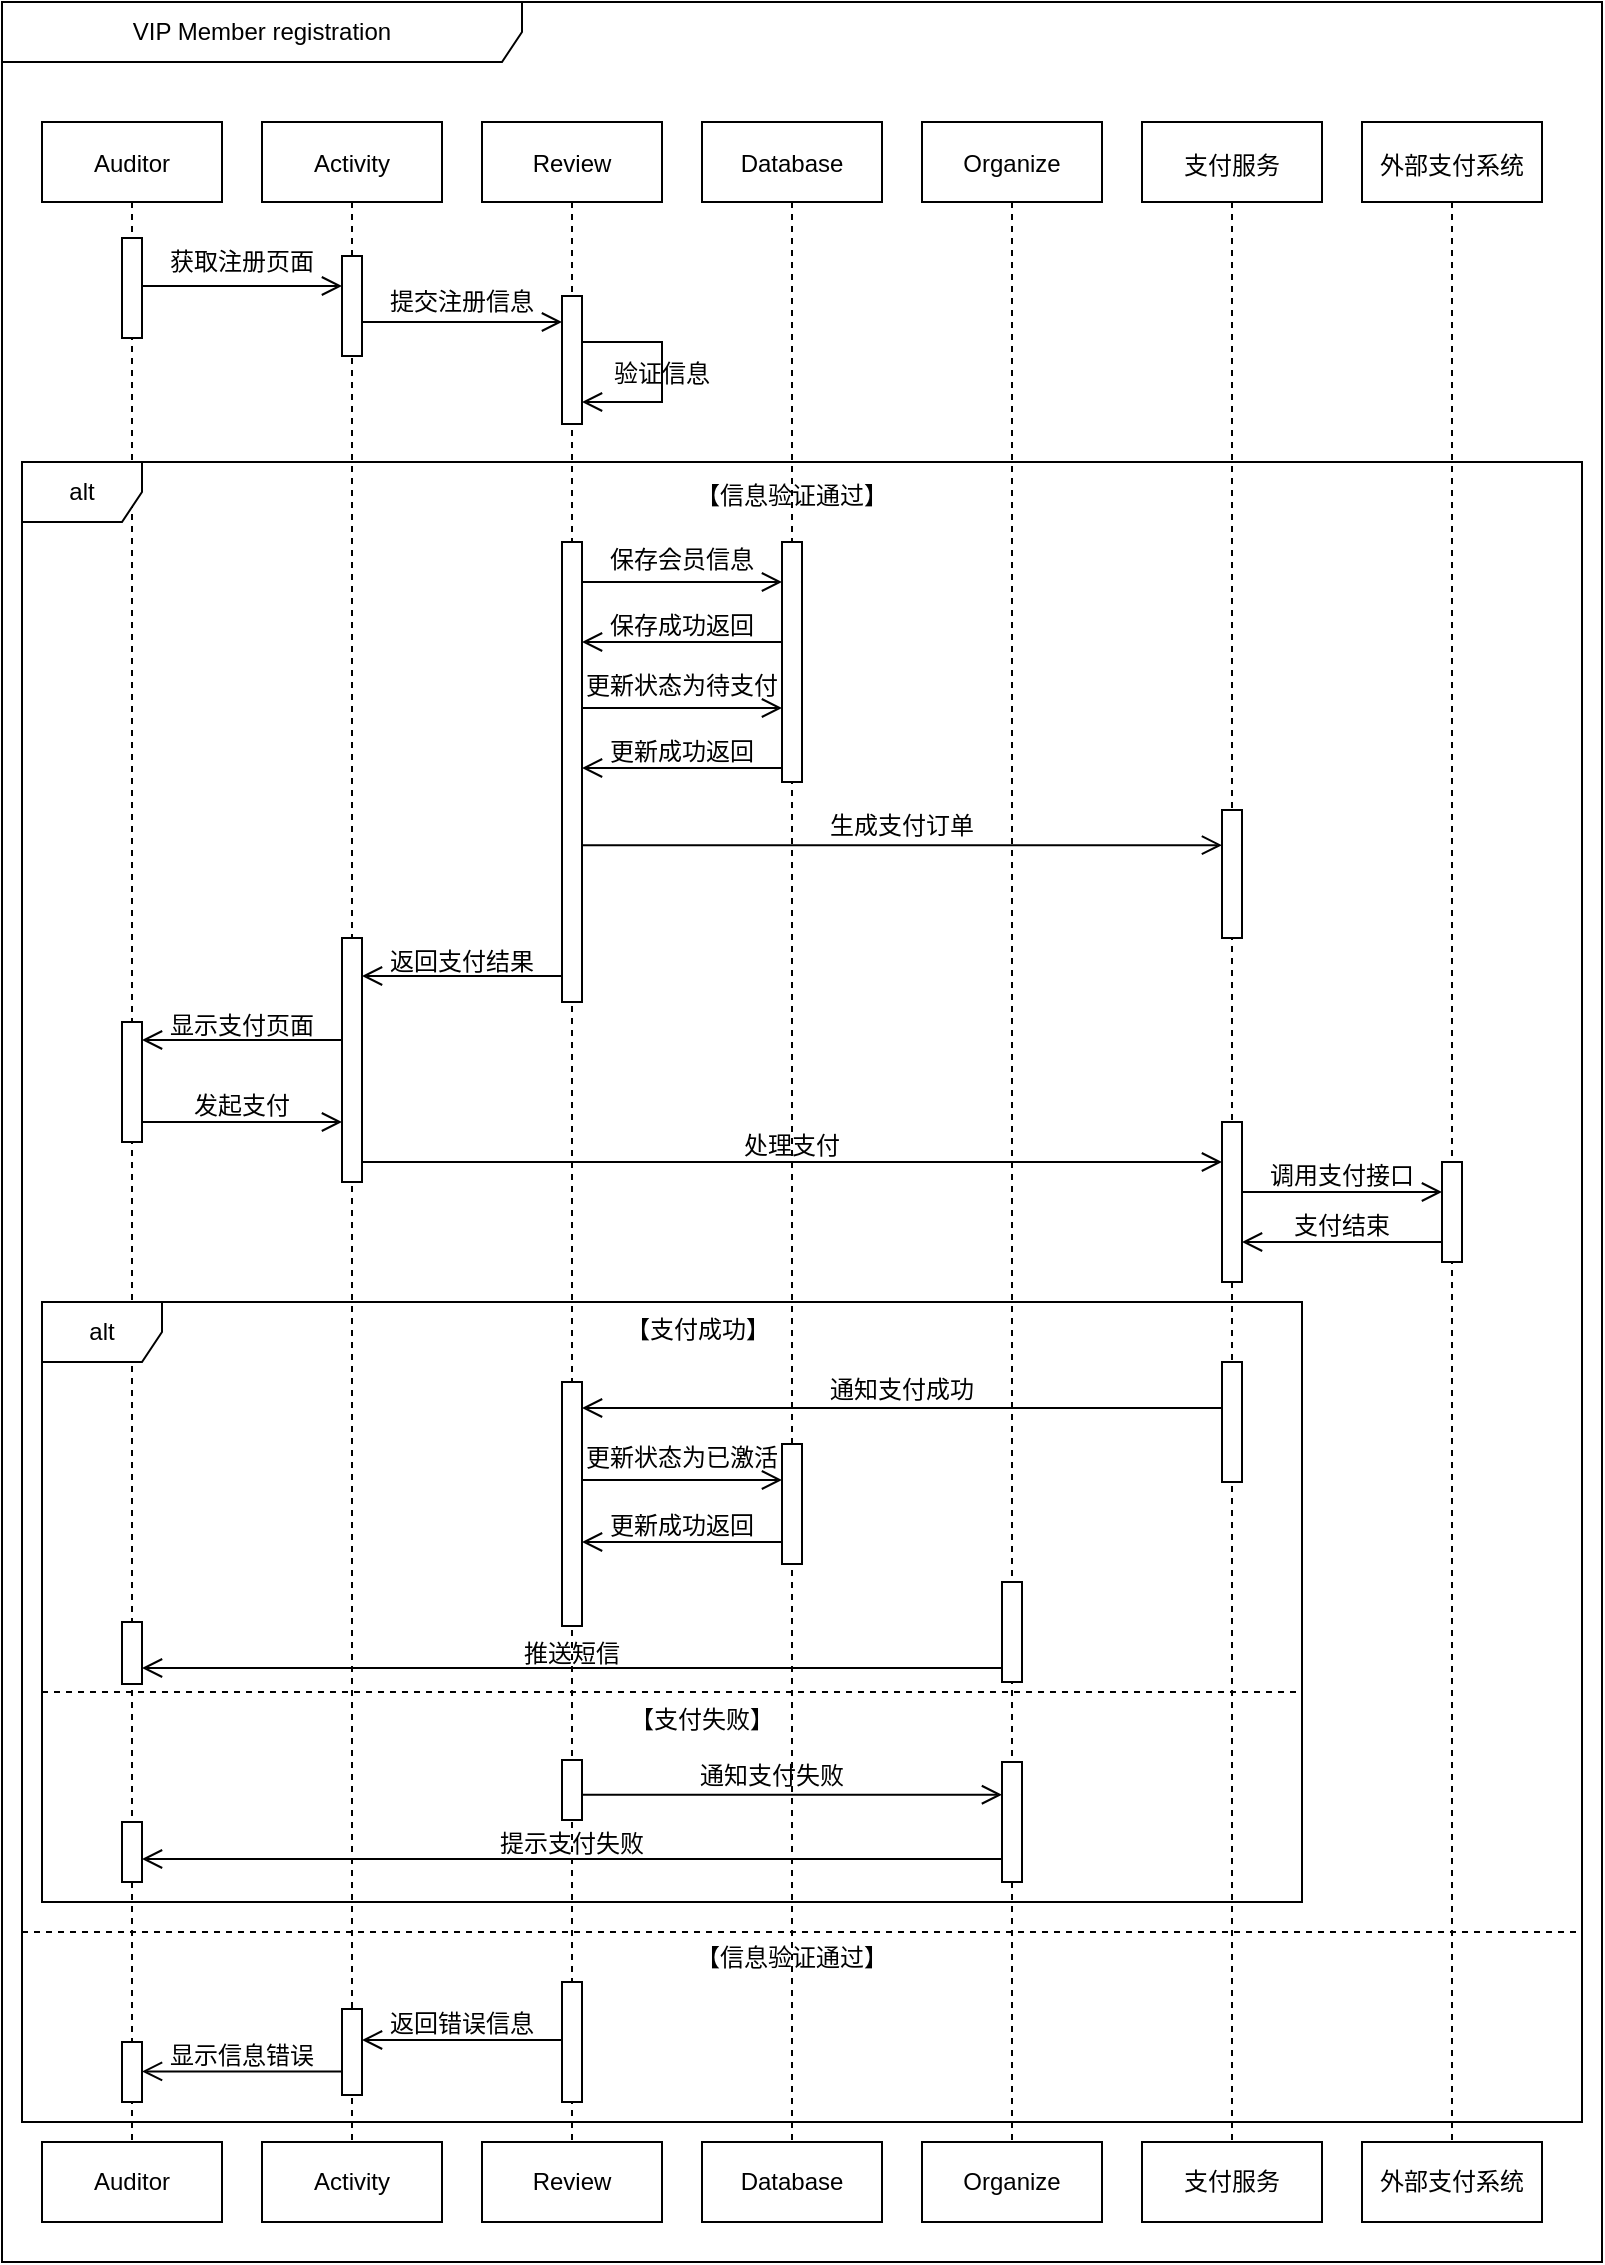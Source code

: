 <mxfile version="27.0.6">
  <diagram name="第 1 页" id="9dmGVnfgjMt7PtAkneYk">
    <mxGraphModel dx="1018" dy="697" grid="1" gridSize="10" guides="1" tooltips="1" connect="1" arrows="1" fold="1" page="1" pageScale="1" pageWidth="827" pageHeight="1169" background="#FFFFFF" math="0" shadow="0">
      <root>
        <mxCell id="0" />
        <mxCell id="1" parent="0" />
        <mxCell id="_vKv7suW9C9v6eIGBpXc-9" value="VIP Member registration" style="shape=umlFrame;whiteSpace=wrap;html=1;pointerEvents=0;recursiveResize=0;container=1;collapsible=0;width=260;height=30;" parent="1" vertex="1">
          <mxGeometry x="10" y="10" width="800" height="1130" as="geometry" />
        </mxCell>
        <mxCell id="_vKv7suW9C9v6eIGBpXc-1" value="&lt;p style=&quot;margin: 0px; font-style: normal; font-variant-caps: normal; font-stretch: normal; line-height: normal; font-size-adjust: none; font-kerning: auto; font-variant-alternates: normal; font-variant-ligatures: normal; font-variant-numeric: normal; font-variant-east-asian: normal; font-variant-position: normal; font-variant-emoji: normal; font-feature-settings: normal; font-optical-sizing: auto; font-variation-settings: normal;&quot;&gt;Activity&lt;/p&gt;" style="shape=umlLifeline;perimeter=lifelinePerimeter;whiteSpace=wrap;html=1;container=1;dropTarget=0;collapsible=0;recursiveResize=0;outlineConnect=0;portConstraint=eastwest;newEdgeStyle={&quot;edgeStyle&quot;:&quot;elbowEdgeStyle&quot;,&quot;elbow&quot;:&quot;vertical&quot;,&quot;curved&quot;:0,&quot;rounded&quot;:0};" parent="_vKv7suW9C9v6eIGBpXc-9" vertex="1">
          <mxGeometry x="130" y="60" width="90" height="1010" as="geometry" />
        </mxCell>
        <mxCell id="_vKv7suW9C9v6eIGBpXc-18" value="" style="html=1;points=[[0,0,0,0,5],[0,1,0,0,-5],[1,0,0,0,5],[1,1,0,0,-5]];perimeter=orthogonalPerimeter;outlineConnect=0;targetShapes=umlLifeline;portConstraint=eastwest;newEdgeStyle={&quot;curved&quot;:0,&quot;rounded&quot;:0};" parent="_vKv7suW9C9v6eIGBpXc-1" vertex="1">
          <mxGeometry x="40" y="67" width="10" height="50" as="geometry" />
        </mxCell>
        <mxCell id="_vKv7suW9C9v6eIGBpXc-3" value="&lt;p style=&quot;margin: 0px; font-style: normal; font-variant-caps: normal; font-stretch: normal; line-height: normal; font-size-adjust: none; font-kerning: auto; font-variant-alternates: normal; font-variant-ligatures: normal; font-variant-numeric: normal; font-variant-east-asian: normal; font-variant-position: normal; font-variant-emoji: normal; font-feature-settings: normal; font-optical-sizing: auto; font-variation-settings: normal;&quot;&gt;Auditor&lt;/p&gt;" style="shape=umlLifeline;perimeter=lifelinePerimeter;whiteSpace=wrap;html=1;container=1;dropTarget=0;collapsible=0;recursiveResize=0;outlineConnect=0;portConstraint=eastwest;newEdgeStyle={&quot;edgeStyle&quot;:&quot;elbowEdgeStyle&quot;,&quot;elbow&quot;:&quot;vertical&quot;,&quot;curved&quot;:0,&quot;rounded&quot;:0};" parent="_vKv7suW9C9v6eIGBpXc-9" vertex="1">
          <mxGeometry x="20" y="60" width="90" height="1010" as="geometry" />
        </mxCell>
        <mxCell id="_vKv7suW9C9v6eIGBpXc-4" value="" style="html=1;points=[[0,0,0,0,5],[0,1,0,0,-5],[1,0,0,0,5],[1,1,0,0,-5]];perimeter=orthogonalPerimeter;outlineConnect=0;targetShapes=umlLifeline;portConstraint=eastwest;newEdgeStyle={&quot;curved&quot;:0,&quot;rounded&quot;:0};" parent="_vKv7suW9C9v6eIGBpXc-3" vertex="1">
          <mxGeometry x="40" y="58" width="10" height="50" as="geometry" />
        </mxCell>
        <mxCell id="_vKv7suW9C9v6eIGBpXc-5" value="&lt;p style=&quot;margin: 0px; font-style: normal; font-variant-caps: normal; font-stretch: normal; line-height: normal; font-size-adjust: none; font-kerning: auto; font-variant-alternates: normal; font-variant-ligatures: normal; font-variant-numeric: normal; font-variant-east-asian: normal; font-variant-position: normal; font-variant-emoji: normal; font-feature-settings: normal; font-optical-sizing: auto; font-variation-settings: normal;&quot;&gt;Database&lt;/p&gt;" style="shape=umlLifeline;perimeter=lifelinePerimeter;whiteSpace=wrap;html=1;container=1;dropTarget=0;collapsible=0;recursiveResize=0;outlineConnect=0;portConstraint=eastwest;newEdgeStyle={&quot;edgeStyle&quot;:&quot;elbowEdgeStyle&quot;,&quot;elbow&quot;:&quot;vertical&quot;,&quot;curved&quot;:0,&quot;rounded&quot;:0};" parent="_vKv7suW9C9v6eIGBpXc-9" vertex="1">
          <mxGeometry x="350" y="60" width="90" height="1010" as="geometry" />
        </mxCell>
        <mxCell id="_vKv7suW9C9v6eIGBpXc-14" value="" style="html=1;points=[[0,0,0,0,5],[0,1,0,0,-5],[1,0,0,0,5],[1,1,0,0,-5]];perimeter=orthogonalPerimeter;outlineConnect=0;targetShapes=umlLifeline;portConstraint=eastwest;newEdgeStyle={&quot;curved&quot;:0,&quot;rounded&quot;:0};" parent="_vKv7suW9C9v6eIGBpXc-5" vertex="1">
          <mxGeometry x="40" y="210" width="10" height="120" as="geometry" />
        </mxCell>
        <mxCell id="_vKv7suW9C9v6eIGBpXc-7" value="&lt;p style=&quot;margin: 0px; font-style: normal; font-variant-caps: normal; font-stretch: normal; line-height: normal; font-size-adjust: none; font-kerning: auto; font-variant-alternates: normal; font-variant-ligatures: normal; font-variant-numeric: normal; font-variant-east-asian: normal; font-variant-position: normal; font-variant-emoji: normal; font-feature-settings: normal; font-optical-sizing: auto; font-variation-settings: normal;&quot;&gt;Review&lt;/p&gt;" style="shape=umlLifeline;perimeter=lifelinePerimeter;whiteSpace=wrap;html=1;container=1;dropTarget=0;collapsible=0;recursiveResize=0;outlineConnect=0;portConstraint=eastwest;newEdgeStyle={&quot;edgeStyle&quot;:&quot;elbowEdgeStyle&quot;,&quot;elbow&quot;:&quot;vertical&quot;,&quot;curved&quot;:0,&quot;rounded&quot;:0};" parent="_vKv7suW9C9v6eIGBpXc-9" vertex="1">
          <mxGeometry x="240" y="60" width="90" height="1010" as="geometry" />
        </mxCell>
        <mxCell id="_vKv7suW9C9v6eIGBpXc-8" value="" style="html=1;points=[[0,0,0,0,5],[0,1,0,0,-5],[1,0,0,0,5],[1,1,0,0,-5]];perimeter=orthogonalPerimeter;outlineConnect=0;targetShapes=umlLifeline;portConstraint=eastwest;newEdgeStyle={&quot;curved&quot;:0,&quot;rounded&quot;:0};" parent="_vKv7suW9C9v6eIGBpXc-7" vertex="1">
          <mxGeometry x="40" y="87" width="10" height="64" as="geometry" />
        </mxCell>
        <mxCell id="_vKv7suW9C9v6eIGBpXc-11" value="&lt;p style=&quot;margin: 0px; font-style: normal; font-variant-caps: normal; font-stretch: normal; line-height: normal; font-size-adjust: none; font-kerning: auto; font-variant-alternates: normal; font-variant-ligatures: normal; font-variant-numeric: normal; font-variant-east-asian: normal; font-variant-position: normal; font-variant-emoji: normal; font-feature-settings: normal; font-optical-sizing: auto; font-variation-settings: normal;&quot;&gt;支付服务&lt;/p&gt;" style="shape=umlLifeline;perimeter=lifelinePerimeter;whiteSpace=wrap;html=1;container=1;dropTarget=0;collapsible=0;recursiveResize=0;outlineConnect=0;portConstraint=eastwest;newEdgeStyle={&quot;edgeStyle&quot;:&quot;elbowEdgeStyle&quot;,&quot;elbow&quot;:&quot;vertical&quot;,&quot;curved&quot;:0,&quot;rounded&quot;:0};" parent="_vKv7suW9C9v6eIGBpXc-9" vertex="1">
          <mxGeometry x="570" y="60" width="90" height="1010" as="geometry" />
        </mxCell>
        <mxCell id="_vKv7suW9C9v6eIGBpXc-13" value="&lt;p style=&quot;margin: 0px; font-style: normal; font-variant-caps: normal; font-stretch: normal; line-height: normal; font-size-adjust: none; font-kerning: auto; font-variant-alternates: normal; font-variant-ligatures: normal; font-variant-numeric: normal; font-variant-east-asian: normal; font-variant-position: normal; font-variant-emoji: normal; font-feature-settings: normal; font-optical-sizing: auto; font-variation-settings: normal;&quot;&gt;Organize&lt;/p&gt;" style="shape=umlLifeline;perimeter=lifelinePerimeter;whiteSpace=wrap;html=1;container=1;dropTarget=0;collapsible=0;recursiveResize=0;outlineConnect=0;portConstraint=eastwest;newEdgeStyle={&quot;edgeStyle&quot;:&quot;elbowEdgeStyle&quot;,&quot;elbow&quot;:&quot;vertical&quot;,&quot;curved&quot;:0,&quot;rounded&quot;:0};" parent="_vKv7suW9C9v6eIGBpXc-9" vertex="1">
          <mxGeometry x="460" y="60" width="90" height="1010" as="geometry" />
        </mxCell>
        <mxCell id="_vKv7suW9C9v6eIGBpXc-15" value="&lt;p style=&quot;margin: 0px; font-style: normal; font-variant-caps: normal; font-stretch: normal; line-height: normal; font-size-adjust: none; font-kerning: auto; font-variant-alternates: normal; font-variant-ligatures: normal; font-variant-numeric: normal; font-variant-east-asian: normal; font-variant-position: normal; font-variant-emoji: normal; font-feature-settings: normal; font-optical-sizing: auto; font-variation-settings: normal;&quot;&gt;外部支付系统&lt;/p&gt;" style="shape=umlLifeline;perimeter=lifelinePerimeter;whiteSpace=wrap;html=1;container=1;dropTarget=0;collapsible=0;recursiveResize=0;outlineConnect=0;portConstraint=eastwest;newEdgeStyle={&quot;edgeStyle&quot;:&quot;elbowEdgeStyle&quot;,&quot;elbow&quot;:&quot;vertical&quot;,&quot;curved&quot;:0,&quot;rounded&quot;:0};" parent="_vKv7suW9C9v6eIGBpXc-9" vertex="1">
          <mxGeometry x="680" y="60" width="90" height="1010" as="geometry" />
        </mxCell>
        <mxCell id="_vKv7suW9C9v6eIGBpXc-59" value="" style="html=1;points=[[0,0,0,0,5],[0,1,0,0,-5],[1,0,0,0,5],[1,1,0,0,-5]];perimeter=orthogonalPerimeter;outlineConnect=0;targetShapes=umlLifeline;portConstraint=eastwest;newEdgeStyle={&quot;curved&quot;:0,&quot;rounded&quot;:0};" parent="_vKv7suW9C9v6eIGBpXc-15" vertex="1">
          <mxGeometry x="40" y="520" width="10" height="50" as="geometry" />
        </mxCell>
        <mxCell id="_vKv7suW9C9v6eIGBpXc-17" value="" style="endArrow=open;startArrow=none;endFill=0;startFill=0;endSize=8;html=1;verticalAlign=bottom;labelBackgroundColor=none;strokeWidth=1;rounded=0;" parent="_vKv7suW9C9v6eIGBpXc-9" edge="1">
          <mxGeometry width="160" relative="1" as="geometry">
            <mxPoint x="70" y="142" as="sourcePoint" />
            <mxPoint x="170" y="142" as="targetPoint" />
          </mxGeometry>
        </mxCell>
        <mxCell id="_vKv7suW9C9v6eIGBpXc-20" value="&lt;p style=&quot;margin: 0px; font-style: normal; font-variant-caps: normal; font-stretch: normal; line-height: normal; font-size-adjust: none; font-kerning: auto; font-variant-alternates: normal; font-variant-ligatures: normal; font-variant-numeric: normal; font-variant-east-asian: normal; font-variant-position: normal; font-variant-emoji: normal; font-feature-settings: normal; font-optical-sizing: auto; font-variation-settings: normal;&quot;&gt;获取注册页面&lt;/p&gt;" style="text;html=1;align=center;verticalAlign=middle;whiteSpace=wrap;rounded=0;" parent="_vKv7suW9C9v6eIGBpXc-9" vertex="1">
          <mxGeometry x="80" y="118" width="80" height="20" as="geometry" />
        </mxCell>
        <mxCell id="_vKv7suW9C9v6eIGBpXc-22" value="" style="endArrow=open;startArrow=none;endFill=0;startFill=0;endSize=8;html=1;verticalAlign=bottom;labelBackgroundColor=none;strokeWidth=1;rounded=0;" parent="_vKv7suW9C9v6eIGBpXc-9" edge="1">
          <mxGeometry width="160" relative="1" as="geometry">
            <mxPoint x="180" y="160" as="sourcePoint" />
            <mxPoint x="280" y="160" as="targetPoint" />
          </mxGeometry>
        </mxCell>
        <mxCell id="_vKv7suW9C9v6eIGBpXc-23" value="&lt;p style=&quot;margin: 0px; font-style: normal; font-variant-caps: normal; font-stretch: normal; line-height: normal; font-size-adjust: none; font-kerning: auto; font-variant-alternates: normal; font-variant-ligatures: normal; font-variant-numeric: normal; font-variant-east-asian: normal; font-variant-position: normal; font-variant-emoji: normal; font-feature-settings: normal; font-optical-sizing: auto; font-variation-settings: normal;&quot;&gt;提交注册信息&lt;/p&gt;" style="text;html=1;align=center;verticalAlign=middle;whiteSpace=wrap;rounded=0;" parent="_vKv7suW9C9v6eIGBpXc-9" vertex="1">
          <mxGeometry x="190" y="138" width="80" height="20" as="geometry" />
        </mxCell>
        <mxCell id="_vKv7suW9C9v6eIGBpXc-25" value="" style="endArrow=open;startArrow=none;endFill=0;startFill=0;endSize=8;html=1;verticalAlign=bottom;labelBackgroundColor=none;strokeWidth=1;rounded=0;" parent="_vKv7suW9C9v6eIGBpXc-9" target="_vKv7suW9C9v6eIGBpXc-8" edge="1">
          <mxGeometry width="160" relative="1" as="geometry">
            <mxPoint x="290" y="170" as="sourcePoint" />
            <mxPoint x="450" y="170" as="targetPoint" />
            <Array as="points">
              <mxPoint x="330" y="170" />
              <mxPoint x="330" y="190" />
              <mxPoint x="330" y="200" />
            </Array>
          </mxGeometry>
        </mxCell>
        <mxCell id="_vKv7suW9C9v6eIGBpXc-26" value="&lt;p style=&quot;margin: 0px; font-style: normal; font-variant-caps: normal; font-stretch: normal; line-height: normal; font-size-adjust: none; font-kerning: auto; font-variant-alternates: normal; font-variant-ligatures: normal; font-variant-numeric: normal; font-variant-east-asian: normal; font-variant-position: normal; font-variant-emoji: normal; font-feature-settings: normal; font-optical-sizing: auto; font-variation-settings: normal;&quot;&gt;验证信息&lt;/p&gt;" style="text;html=1;align=center;verticalAlign=middle;whiteSpace=wrap;rounded=0;" parent="_vKv7suW9C9v6eIGBpXc-9" vertex="1">
          <mxGeometry x="300" y="172" width="60" height="24" as="geometry" />
        </mxCell>
        <mxCell id="_vKv7suW9C9v6eIGBpXc-97" value="Auditor" style="rounded=0;whiteSpace=wrap;html=1;" parent="_vKv7suW9C9v6eIGBpXc-9" vertex="1">
          <mxGeometry x="20" y="1070" width="90" height="40" as="geometry" />
        </mxCell>
        <mxCell id="_vKv7suW9C9v6eIGBpXc-98" value="Activity" style="rounded=0;whiteSpace=wrap;html=1;" parent="_vKv7suW9C9v6eIGBpXc-9" vertex="1">
          <mxGeometry x="130" y="1070" width="90" height="40" as="geometry" />
        </mxCell>
        <mxCell id="_vKv7suW9C9v6eIGBpXc-103" value="外部支付系统" style="rounded=0;whiteSpace=wrap;html=1;" parent="_vKv7suW9C9v6eIGBpXc-9" vertex="1">
          <mxGeometry x="680" y="1070" width="90" height="40" as="geometry" />
        </mxCell>
        <mxCell id="_vKv7suW9C9v6eIGBpXc-102" value="支付服务" style="rounded=0;whiteSpace=wrap;html=1;" parent="_vKv7suW9C9v6eIGBpXc-9" vertex="1">
          <mxGeometry x="570" y="1070" width="90" height="40" as="geometry" />
        </mxCell>
        <mxCell id="_vKv7suW9C9v6eIGBpXc-101" value="Review" style="rounded=0;whiteSpace=wrap;html=1;" parent="_vKv7suW9C9v6eIGBpXc-9" vertex="1">
          <mxGeometry x="240" y="1070" width="90" height="40" as="geometry" />
        </mxCell>
        <mxCell id="_vKv7suW9C9v6eIGBpXc-100" value="Database" style="rounded=0;whiteSpace=wrap;html=1;" parent="_vKv7suW9C9v6eIGBpXc-9" vertex="1">
          <mxGeometry x="350" y="1070" width="90" height="40" as="geometry" />
        </mxCell>
        <mxCell id="_vKv7suW9C9v6eIGBpXc-104" style="edgeStyle=orthogonalEdgeStyle;rounded=0;orthogonalLoop=1;jettySize=auto;html=1;exitX=0.5;exitY=1;exitDx=0;exitDy=0;" parent="_vKv7suW9C9v6eIGBpXc-9" source="_vKv7suW9C9v6eIGBpXc-100" target="_vKv7suW9C9v6eIGBpXc-100" edge="1">
          <mxGeometry relative="1" as="geometry" />
        </mxCell>
        <mxCell id="_vKv7suW9C9v6eIGBpXc-105" value="Organize" style="rounded=0;whiteSpace=wrap;html=1;" parent="_vKv7suW9C9v6eIGBpXc-9" vertex="1">
          <mxGeometry x="460" y="1070" width="90" height="40" as="geometry" />
        </mxCell>
        <mxCell id="_vKv7suW9C9v6eIGBpXc-27" value="alt" style="shape=umlFrame;whiteSpace=wrap;html=1;pointerEvents=0;recursiveResize=0;container=1;collapsible=0;width=60;height=30;" parent="1" vertex="1">
          <mxGeometry x="20" y="240" width="780" height="830" as="geometry" />
        </mxCell>
        <mxCell id="_vKv7suW9C9v6eIGBpXc-28" value="【信息验证通过】" style="text;html=1;" parent="_vKv7suW9C9v6eIGBpXc-27" vertex="1">
          <mxGeometry width="100" height="20" relative="1" as="geometry">
            <mxPoint x="335" y="3" as="offset" />
          </mxGeometry>
        </mxCell>
        <mxCell id="_vKv7suW9C9v6eIGBpXc-29" value="" style="line;strokeWidth=1;dashed=1;labelPosition=center;verticalLabelPosition=bottom;align=left;verticalAlign=top;spacingLeft=20;spacingTop=15;html=1;whiteSpace=wrap;" parent="_vKv7suW9C9v6eIGBpXc-27" vertex="1">
          <mxGeometry y="730" width="780" height="10" as="geometry" />
        </mxCell>
        <mxCell id="_vKv7suW9C9v6eIGBpXc-33" value="" style="html=1;points=[[0,0,0,0,5],[0,1,0,0,-5],[1,0,0,0,5],[1,1,0,0,-5]];perimeter=orthogonalPerimeter;outlineConnect=0;targetShapes=umlLifeline;portConstraint=eastwest;newEdgeStyle={&quot;curved&quot;:0,&quot;rounded&quot;:0};" parent="_vKv7suW9C9v6eIGBpXc-27" vertex="1">
          <mxGeometry x="270" y="40" width="10" height="230" as="geometry" />
        </mxCell>
        <mxCell id="_vKv7suW9C9v6eIGBpXc-32" value="" style="endArrow=open;startArrow=none;endFill=0;startFill=0;endSize=8;html=1;verticalAlign=bottom;labelBackgroundColor=none;strokeWidth=1;rounded=0;" parent="_vKv7suW9C9v6eIGBpXc-27" edge="1">
          <mxGeometry width="160" relative="1" as="geometry">
            <mxPoint x="280" y="60" as="sourcePoint" />
            <mxPoint x="380" y="60" as="targetPoint" />
          </mxGeometry>
        </mxCell>
        <mxCell id="_vKv7suW9C9v6eIGBpXc-34" value="&lt;p style=&quot;margin: 0px; font-style: normal; font-variant-caps: normal; font-stretch: normal; line-height: normal; font-size-adjust: none; font-kerning: auto; font-variant-alternates: normal; font-variant-ligatures: normal; font-variant-numeric: normal; font-variant-east-asian: normal; font-variant-position: normal; font-variant-emoji: normal; font-feature-settings: normal; font-optical-sizing: auto; font-variation-settings: normal;&quot;&gt;保存会员信息&lt;/p&gt;" style="text;html=1;align=center;verticalAlign=middle;whiteSpace=wrap;rounded=0;" parent="_vKv7suW9C9v6eIGBpXc-27" vertex="1">
          <mxGeometry x="290" y="37" width="80" height="20" as="geometry" />
        </mxCell>
        <mxCell id="_vKv7suW9C9v6eIGBpXc-36" value="" style="endArrow=open;startArrow=none;endFill=0;startFill=0;endSize=8;html=1;verticalAlign=bottom;labelBackgroundColor=none;strokeWidth=1;rounded=0;" parent="_vKv7suW9C9v6eIGBpXc-27" edge="1">
          <mxGeometry width="160" relative="1" as="geometry">
            <mxPoint x="380" y="90" as="sourcePoint" />
            <mxPoint x="280" y="90" as="targetPoint" />
          </mxGeometry>
        </mxCell>
        <mxCell id="_vKv7suW9C9v6eIGBpXc-37" value="&lt;p style=&quot;margin: 0px; font-style: normal; font-variant-caps: normal; font-stretch: normal; line-height: normal; font-size-adjust: none; font-kerning: auto; font-variant-alternates: normal; font-variant-ligatures: normal; font-variant-numeric: normal; font-variant-east-asian: normal; font-variant-position: normal; font-variant-emoji: normal; font-feature-settings: normal; font-optical-sizing: auto; font-variation-settings: normal;&quot;&gt;保存成功返回&lt;/p&gt;" style="text;html=1;align=center;verticalAlign=middle;whiteSpace=wrap;rounded=0;" parent="_vKv7suW9C9v6eIGBpXc-27" vertex="1">
          <mxGeometry x="290" y="70" width="80" height="20" as="geometry" />
        </mxCell>
        <mxCell id="_vKv7suW9C9v6eIGBpXc-38" value="" style="endArrow=open;startArrow=none;endFill=0;startFill=0;endSize=8;html=1;verticalAlign=bottom;labelBackgroundColor=none;strokeWidth=1;rounded=0;" parent="_vKv7suW9C9v6eIGBpXc-27" edge="1">
          <mxGeometry width="160" relative="1" as="geometry">
            <mxPoint x="280" y="123" as="sourcePoint" />
            <mxPoint x="380" y="123" as="targetPoint" />
          </mxGeometry>
        </mxCell>
        <mxCell id="_vKv7suW9C9v6eIGBpXc-39" value="&lt;p style=&quot;margin: 0px; font-style: normal; font-variant-caps: normal; font-stretch: normal; line-height: normal; font-size-adjust: none; font-kerning: auto; font-variant-alternates: normal; font-variant-ligatures: normal; font-variant-numeric: normal; font-variant-east-asian: normal; font-variant-position: normal; font-variant-emoji: normal; font-feature-settings: normal; font-optical-sizing: auto; font-variation-settings: normal;&quot;&gt;更新状态为待支付&lt;/p&gt;" style="text;html=1;align=center;verticalAlign=middle;whiteSpace=wrap;rounded=0;" parent="_vKv7suW9C9v6eIGBpXc-27" vertex="1">
          <mxGeometry x="280" y="100" width="100" height="20" as="geometry" />
        </mxCell>
        <mxCell id="_vKv7suW9C9v6eIGBpXc-40" value="" style="endArrow=open;startArrow=none;endFill=0;startFill=0;endSize=8;html=1;verticalAlign=bottom;labelBackgroundColor=none;strokeWidth=1;rounded=0;" parent="_vKv7suW9C9v6eIGBpXc-27" edge="1">
          <mxGeometry width="160" relative="1" as="geometry">
            <mxPoint x="380" y="153" as="sourcePoint" />
            <mxPoint x="280" y="153" as="targetPoint" />
          </mxGeometry>
        </mxCell>
        <mxCell id="_vKv7suW9C9v6eIGBpXc-41" value="&lt;p style=&quot;margin: 0px; font-style: normal; font-variant-caps: normal; font-stretch: normal; line-height: normal; font-size-adjust: none; font-kerning: auto; font-variant-alternates: normal; font-variant-ligatures: normal; font-variant-numeric: normal; font-variant-east-asian: normal; font-variant-position: normal; font-variant-emoji: normal; font-feature-settings: normal; font-optical-sizing: auto; font-variation-settings: normal;&quot;&gt;更新成功返回&lt;/p&gt;" style="text;html=1;align=center;verticalAlign=middle;whiteSpace=wrap;rounded=0;" parent="_vKv7suW9C9v6eIGBpXc-27" vertex="1">
          <mxGeometry x="290" y="133" width="80" height="20" as="geometry" />
        </mxCell>
        <mxCell id="_vKv7suW9C9v6eIGBpXc-42" value="" style="html=1;points=[[0,0,0,0,5],[0,1,0,0,-5],[1,0,0,0,5],[1,1,0,0,-5]];perimeter=orthogonalPerimeter;outlineConnect=0;targetShapes=umlLifeline;portConstraint=eastwest;newEdgeStyle={&quot;curved&quot;:0,&quot;rounded&quot;:0};" parent="_vKv7suW9C9v6eIGBpXc-27" vertex="1">
          <mxGeometry x="600" y="174" width="10" height="64" as="geometry" />
        </mxCell>
        <mxCell id="_vKv7suW9C9v6eIGBpXc-43" value="" style="endArrow=open;startArrow=none;endFill=0;startFill=0;endSize=8;html=1;verticalAlign=bottom;labelBackgroundColor=none;strokeWidth=1;rounded=0;" parent="_vKv7suW9C9v6eIGBpXc-27" target="_vKv7suW9C9v6eIGBpXc-42" edge="1">
          <mxGeometry width="160" relative="1" as="geometry">
            <mxPoint x="280" y="191.58" as="sourcePoint" />
            <mxPoint x="440" y="191.58" as="targetPoint" />
          </mxGeometry>
        </mxCell>
        <mxCell id="_vKv7suW9C9v6eIGBpXc-44" value="&lt;p style=&quot;margin: 0px; font-style: normal; font-variant-caps: normal; font-stretch: normal; line-height: normal; font-size-adjust: none; font-kerning: auto; font-variant-alternates: normal; font-variant-ligatures: normal; font-variant-numeric: normal; font-variant-east-asian: normal; font-variant-position: normal; font-variant-emoji: normal; font-feature-settings: normal; font-optical-sizing: auto; font-variation-settings: normal;&quot;&gt;生成支付订单&lt;/p&gt;" style="text;html=1;align=center;verticalAlign=middle;whiteSpace=wrap;rounded=0;" parent="_vKv7suW9C9v6eIGBpXc-27" vertex="1">
          <mxGeometry x="400" y="170" width="80" height="20" as="geometry" />
        </mxCell>
        <mxCell id="_vKv7suW9C9v6eIGBpXc-47" value="" style="html=1;points=[[0,0,0,0,5],[0,1,0,0,-5],[1,0,0,0,5],[1,1,0,0,-5]];perimeter=orthogonalPerimeter;outlineConnect=0;targetShapes=umlLifeline;portConstraint=eastwest;newEdgeStyle={&quot;curved&quot;:0,&quot;rounded&quot;:0};" parent="_vKv7suW9C9v6eIGBpXc-27" vertex="1">
          <mxGeometry x="160" y="238" width="10" height="122" as="geometry" />
        </mxCell>
        <mxCell id="_vKv7suW9C9v6eIGBpXc-48" value="" style="endArrow=open;startArrow=none;endFill=0;startFill=0;endSize=8;html=1;verticalAlign=bottom;labelBackgroundColor=none;strokeWidth=1;rounded=0;" parent="_vKv7suW9C9v6eIGBpXc-27" edge="1">
          <mxGeometry width="160" relative="1" as="geometry">
            <mxPoint x="270" y="257" as="sourcePoint" />
            <mxPoint x="170" y="257" as="targetPoint" />
          </mxGeometry>
        </mxCell>
        <mxCell id="_vKv7suW9C9v6eIGBpXc-49" value="&lt;p style=&quot;margin: 0px; font-style: normal; font-variant-caps: normal; font-stretch: normal; line-height: normal; font-size-adjust: none; font-kerning: auto; font-variant-alternates: normal; font-variant-ligatures: normal; font-variant-numeric: normal; font-variant-east-asian: normal; font-variant-position: normal; font-variant-emoji: normal; font-feature-settings: normal; font-optical-sizing: auto; font-variation-settings: normal;&quot;&gt;返回支付结果&lt;/p&gt;" style="text;html=1;align=center;verticalAlign=middle;whiteSpace=wrap;rounded=0;" parent="_vKv7suW9C9v6eIGBpXc-27" vertex="1">
          <mxGeometry x="180" y="238" width="80" height="20" as="geometry" />
        </mxCell>
        <mxCell id="_vKv7suW9C9v6eIGBpXc-50" value="" style="html=1;points=[[0,0,0,0,5],[0,1,0,0,-5],[1,0,0,0,5],[1,1,0,0,-5]];perimeter=orthogonalPerimeter;outlineConnect=0;targetShapes=umlLifeline;portConstraint=eastwest;newEdgeStyle={&quot;curved&quot;:0,&quot;rounded&quot;:0};" parent="_vKv7suW9C9v6eIGBpXc-27" vertex="1">
          <mxGeometry x="50" y="280" width="10" height="60" as="geometry" />
        </mxCell>
        <mxCell id="_vKv7suW9C9v6eIGBpXc-51" value="" style="endArrow=open;startArrow=none;endFill=0;startFill=0;endSize=8;html=1;verticalAlign=bottom;labelBackgroundColor=none;strokeWidth=1;rounded=0;" parent="_vKv7suW9C9v6eIGBpXc-27" edge="1">
          <mxGeometry width="160" relative="1" as="geometry">
            <mxPoint x="160" y="289" as="sourcePoint" />
            <mxPoint x="60" y="289" as="targetPoint" />
          </mxGeometry>
        </mxCell>
        <mxCell id="_vKv7suW9C9v6eIGBpXc-52" value="&lt;p style=&quot;margin: 0px; font-style: normal; font-variant-caps: normal; font-stretch: normal; line-height: normal; font-size-adjust: none; font-kerning: auto; font-variant-alternates: normal; font-variant-ligatures: normal; font-variant-numeric: normal; font-variant-east-asian: normal; font-variant-position: normal; font-variant-emoji: normal; font-feature-settings: normal; font-optical-sizing: auto; font-variation-settings: normal;&quot;&gt;显示&lt;span style=&quot;caret-color: rgba(0, 0, 0, 0); color: rgba(0, 0, 0, 0); font-family: monospace; font-size: 0px; text-align: start; white-space: nowrap;&quot;&gt;%3CmxGraphModel%3E%3Croot%3E%3CmxCell%20id%3D%220%22%2F%3E%3CmxCell%20id%3D%221%22%20parent%3D%220%22%2F%3E%3CmxCell%20id%3D%222%22%20value%3D%22%22%20style%3D%22endArrow%3Dopen%3BstartArrow%3Dnone%3BendFill%3D0%3BstartFill%3D0%3BendSize%3D8%3Bhtml%3D1%3BverticalAlign%3Dbottom%3BlabelBackgroundColor%3Dnone%3BstrokeWidth%3D1%3Brounded%3D0%3B%22%20edge%3D%221%22%20parent%3D%221%22%3E%3CmxGeometry%20width%3D%22160%22%20relative%3D%221%22%20as%3D%22geometry%22%3E%3CmxPoint%20x%3D%22290%22%20y%3D%22497%22%20as%3D%22sourcePoint%22%2F%3E%3CmxPoint%20x%3D%22190%22%20y%3D%22497%22%20as%3D%22targetPoint%22%2F%3E%3C%2FmxGeometry%3E%3C%2FmxCell%3E%3CmxCell%20id%3D%223%22%20value%3D%22%26lt%3Bp%20style%3D%26quot%3Bmargin%3A%200px%3B%20font-style%3A%20normal%3B%20font-variant-caps%3A%20normal%3B%20font-stretch%3A%20normal%3B%20line-height%3A%20normal%3B%20font-size-adjust%3A%20none%3B%20font-kerning%3A%20auto%3B%20font-variant-alternates%3A%20normal%3B%20font-variant-ligatures%3A%20normal%3B%20font-variant-numeric%3A%20normal%3B%20font-variant-east-asian%3A%20normal%3B%20font-variant-position%3A%20normal%3B%20font-variant-emoji%3A%20normal%3B%20font-feature-settings%3A%20normal%3B%20font-optical-sizing%3A%20auto%3B%20font-variation-settings%3A%20normal%3B%26quot%3B%26gt%3B%E8%BF%94%E5%9B%9E%E6%94%AF%E4%BB%98%E7%BB%93%E6%9E%9C%26lt%3B%2Fp%26gt%3B%22%20style%3D%22text%3Bhtml%3D1%3Balign%3Dcenter%3BverticalAlign%3Dmiddle%3BwhiteSpace%3Dwrap%3Brounded%3D0%3B%22%20vertex%3D%221%22%20parent%3D%221%22%3E%3CmxGeometry%20x%3D%22200%22%20y%3D%22478%22%20width%3D%2280%22%20height%3D%2220%22%20as%3D%22geometry%22%2F%3E%3C%2FmxCell%3E%3C%2Froot%3E%3C%2FmxGraphModel%3E&lt;/span&gt;支付页面&lt;/p&gt;" style="text;html=1;align=center;verticalAlign=middle;whiteSpace=wrap;rounded=0;" parent="_vKv7suW9C9v6eIGBpXc-27" vertex="1">
          <mxGeometry x="70" y="270" width="80" height="20" as="geometry" />
        </mxCell>
        <mxCell id="_vKv7suW9C9v6eIGBpXc-54" value="&lt;p style=&quot;margin: 0px; font-style: normal; font-variant-caps: normal; font-stretch: normal; line-height: normal; font-size-adjust: none; font-kerning: auto; font-variant-alternates: normal; font-variant-ligatures: normal; font-variant-numeric: normal; font-variant-east-asian: normal; font-variant-position: normal; font-variant-emoji: normal; font-feature-settings: normal; font-optical-sizing: auto; font-variation-settings: normal;&quot;&gt;发起支付&lt;/p&gt;" style="text;html=1;align=center;verticalAlign=middle;whiteSpace=wrap;rounded=0;" parent="_vKv7suW9C9v6eIGBpXc-27" vertex="1">
          <mxGeometry x="70" y="310" width="80" height="20" as="geometry" />
        </mxCell>
        <mxCell id="_vKv7suW9C9v6eIGBpXc-55" value="" style="endArrow=open;startArrow=none;endFill=0;startFill=0;endSize=8;html=1;verticalAlign=bottom;labelBackgroundColor=none;strokeWidth=1;rounded=0;" parent="_vKv7suW9C9v6eIGBpXc-27" target="_vKv7suW9C9v6eIGBpXc-47" edge="1">
          <mxGeometry width="160" relative="1" as="geometry">
            <mxPoint x="60" y="330" as="sourcePoint" />
            <mxPoint x="220" y="330" as="targetPoint" />
          </mxGeometry>
        </mxCell>
        <mxCell id="_vKv7suW9C9v6eIGBpXc-56" value="" style="html=1;points=[[0,0,0,0,5],[0,1,0,0,-5],[1,0,0,0,5],[1,1,0,0,-5]];perimeter=orthogonalPerimeter;outlineConnect=0;targetShapes=umlLifeline;portConstraint=eastwest;newEdgeStyle={&quot;curved&quot;:0,&quot;rounded&quot;:0};" parent="_vKv7suW9C9v6eIGBpXc-27" vertex="1">
          <mxGeometry x="600" y="330" width="10" height="80" as="geometry" />
        </mxCell>
        <mxCell id="_vKv7suW9C9v6eIGBpXc-57" value="" style="endArrow=open;startArrow=none;endFill=0;startFill=0;endSize=8;html=1;verticalAlign=bottom;labelBackgroundColor=none;strokeWidth=1;rounded=0;" parent="_vKv7suW9C9v6eIGBpXc-27" target="_vKv7suW9C9v6eIGBpXc-56" edge="1">
          <mxGeometry width="160" relative="1" as="geometry">
            <mxPoint x="170" y="350" as="sourcePoint" />
            <mxPoint x="330" y="350" as="targetPoint" />
          </mxGeometry>
        </mxCell>
        <mxCell id="_vKv7suW9C9v6eIGBpXc-58" value="&lt;p style=&quot;margin: 0px; font-style: normal; font-variant-caps: normal; font-stretch: normal; line-height: normal; font-size-adjust: none; font-kerning: auto; font-variant-alternates: normal; font-variant-ligatures: normal; font-variant-numeric: normal; font-variant-east-asian: normal; font-variant-position: normal; font-variant-emoji: normal; font-feature-settings: normal; font-optical-sizing: auto; font-variation-settings: normal;&quot;&gt;处理支付&lt;/p&gt;" style="text;html=1;align=center;verticalAlign=middle;whiteSpace=wrap;rounded=0;" parent="_vKv7suW9C9v6eIGBpXc-27" vertex="1">
          <mxGeometry x="345" y="330" width="80" height="20" as="geometry" />
        </mxCell>
        <mxCell id="_vKv7suW9C9v6eIGBpXc-60" value="&lt;p style=&quot;margin: 0px; font-style: normal; font-variant-caps: normal; font-stretch: normal; line-height: normal; font-size-adjust: none; font-kerning: auto; font-variant-alternates: normal; font-variant-ligatures: normal; font-variant-numeric: normal; font-variant-east-asian: normal; font-variant-position: normal; font-variant-emoji: normal; font-feature-settings: normal; font-optical-sizing: auto; font-variation-settings: normal;&quot;&gt;调用支付接口&lt;/p&gt;" style="text;html=1;align=center;verticalAlign=middle;whiteSpace=wrap;rounded=0;" parent="_vKv7suW9C9v6eIGBpXc-27" vertex="1">
          <mxGeometry x="620" y="345" width="80" height="20" as="geometry" />
        </mxCell>
        <mxCell id="_vKv7suW9C9v6eIGBpXc-61" value="" style="endArrow=open;startArrow=none;endFill=0;startFill=0;endSize=8;html=1;verticalAlign=bottom;labelBackgroundColor=none;strokeWidth=1;rounded=0;" parent="_vKv7suW9C9v6eIGBpXc-27" edge="1">
          <mxGeometry width="160" relative="1" as="geometry">
            <mxPoint x="610" y="365" as="sourcePoint" />
            <mxPoint x="710" y="365" as="targetPoint" />
          </mxGeometry>
        </mxCell>
        <mxCell id="_vKv7suW9C9v6eIGBpXc-62" value="" style="endArrow=open;startArrow=none;endFill=0;startFill=0;endSize=8;html=1;verticalAlign=bottom;labelBackgroundColor=none;strokeWidth=1;rounded=0;" parent="_vKv7suW9C9v6eIGBpXc-27" edge="1">
          <mxGeometry width="160" relative="1" as="geometry">
            <mxPoint x="710" y="390" as="sourcePoint" />
            <mxPoint x="610" y="390" as="targetPoint" />
          </mxGeometry>
        </mxCell>
        <mxCell id="_vKv7suW9C9v6eIGBpXc-63" value="&lt;p style=&quot;margin: 0px; font-style: normal; font-variant-caps: normal; font-stretch: normal; line-height: normal; font-size-adjust: none; font-kerning: auto; font-variant-alternates: normal; font-variant-ligatures: normal; font-variant-numeric: normal; font-variant-east-asian: normal; font-variant-position: normal; font-variant-emoji: normal; font-feature-settings: normal; font-optical-sizing: auto; font-variation-settings: normal;&quot;&gt;支付结束&lt;/p&gt;" style="text;html=1;align=center;verticalAlign=middle;whiteSpace=wrap;rounded=0;" parent="_vKv7suW9C9v6eIGBpXc-27" vertex="1">
          <mxGeometry x="620" y="370" width="80" height="20" as="geometry" />
        </mxCell>
        <mxCell id="_vKv7suW9C9v6eIGBpXc-64" value="alt" style="shape=umlFrame;whiteSpace=wrap;html=1;pointerEvents=0;recursiveResize=0;container=1;collapsible=0;width=60;height=30;" parent="_vKv7suW9C9v6eIGBpXc-27" vertex="1">
          <mxGeometry x="10" y="420" width="630" height="300" as="geometry" />
        </mxCell>
        <mxCell id="_vKv7suW9C9v6eIGBpXc-65" value="【支付成功】" style="text;html=1;" parent="_vKv7suW9C9v6eIGBpXc-64" vertex="1">
          <mxGeometry width="80" height="20" relative="1" as="geometry">
            <mxPoint x="290" as="offset" />
          </mxGeometry>
        </mxCell>
        <mxCell id="_vKv7suW9C9v6eIGBpXc-66" value="" style="line;strokeWidth=1;dashed=1;labelPosition=center;verticalLabelPosition=bottom;align=left;verticalAlign=top;spacingLeft=20;spacingTop=15;html=1;whiteSpace=wrap;" parent="_vKv7suW9C9v6eIGBpXc-64" vertex="1">
          <mxGeometry y="190" width="630" height="10" as="geometry" />
        </mxCell>
        <mxCell id="_vKv7suW9C9v6eIGBpXc-67" value="" style="html=1;points=[[0,0,0,0,5],[0,1,0,0,-5],[1,0,0,0,5],[1,1,0,0,-5]];perimeter=orthogonalPerimeter;outlineConnect=0;targetShapes=umlLifeline;portConstraint=eastwest;newEdgeStyle={&quot;curved&quot;:0,&quot;rounded&quot;:0};" parent="_vKv7suW9C9v6eIGBpXc-64" vertex="1">
          <mxGeometry x="260" y="40" width="10" height="122" as="geometry" />
        </mxCell>
        <mxCell id="_vKv7suW9C9v6eIGBpXc-68" value="" style="html=1;points=[[0,0,0,0,5],[0,1,0,0,-5],[1,0,0,0,5],[1,1,0,0,-5]];perimeter=orthogonalPerimeter;outlineConnect=0;targetShapes=umlLifeline;portConstraint=eastwest;newEdgeStyle={&quot;curved&quot;:0,&quot;rounded&quot;:0};" parent="_vKv7suW9C9v6eIGBpXc-64" vertex="1">
          <mxGeometry x="370" y="71" width="10" height="60" as="geometry" />
        </mxCell>
        <mxCell id="_vKv7suW9C9v6eIGBpXc-69" value="" style="html=1;points=[[0,0,0,0,5],[0,1,0,0,-5],[1,0,0,0,5],[1,1,0,0,-5]];perimeter=orthogonalPerimeter;outlineConnect=0;targetShapes=umlLifeline;portConstraint=eastwest;newEdgeStyle={&quot;curved&quot;:0,&quot;rounded&quot;:0};" parent="_vKv7suW9C9v6eIGBpXc-64" vertex="1">
          <mxGeometry x="480" y="140" width="10" height="50" as="geometry" />
        </mxCell>
        <mxCell id="_vKv7suW9C9v6eIGBpXc-70" value="" style="html=1;points=[[0,0,0,0,5],[0,1,0,0,-5],[1,0,0,0,5],[1,1,0,0,-5]];perimeter=orthogonalPerimeter;outlineConnect=0;targetShapes=umlLifeline;portConstraint=eastwest;newEdgeStyle={&quot;curved&quot;:0,&quot;rounded&quot;:0};" parent="_vKv7suW9C9v6eIGBpXc-64" vertex="1">
          <mxGeometry x="590" y="30" width="10" height="60" as="geometry" />
        </mxCell>
        <mxCell id="_vKv7suW9C9v6eIGBpXc-46" value="&lt;p style=&quot;margin: 0px; font-style: normal; font-variant-caps: normal; font-stretch: normal; line-height: normal; font-size-adjust: none; font-kerning: auto; font-variant-alternates: normal; font-variant-ligatures: normal; font-variant-numeric: normal; font-variant-east-asian: normal; font-variant-position: normal; font-variant-emoji: normal; font-feature-settings: normal; font-optical-sizing: auto; font-variation-settings: normal;&quot;&gt;通知支付成功&lt;/p&gt;" style="text;html=1;align=center;verticalAlign=middle;whiteSpace=wrap;rounded=0;" parent="_vKv7suW9C9v6eIGBpXc-64" vertex="1">
          <mxGeometry x="390" y="32" width="80" height="20" as="geometry" />
        </mxCell>
        <mxCell id="_vKv7suW9C9v6eIGBpXc-45" value="" style="endArrow=open;startArrow=none;endFill=0;startFill=0;endSize=8;html=1;verticalAlign=bottom;labelBackgroundColor=none;strokeWidth=1;rounded=0;" parent="_vKv7suW9C9v6eIGBpXc-64" edge="1">
          <mxGeometry width="160" relative="1" as="geometry">
            <mxPoint x="590" y="53.0" as="sourcePoint" />
            <mxPoint x="270" y="53.0" as="targetPoint" />
          </mxGeometry>
        </mxCell>
        <mxCell id="_vKv7suW9C9v6eIGBpXc-71" value="" style="endArrow=open;startArrow=none;endFill=0;startFill=0;endSize=8;html=1;verticalAlign=bottom;labelBackgroundColor=none;strokeWidth=1;rounded=0;" parent="_vKv7suW9C9v6eIGBpXc-64" edge="1">
          <mxGeometry width="160" relative="1" as="geometry">
            <mxPoint x="270" y="89" as="sourcePoint" />
            <mxPoint x="370" y="89" as="targetPoint" />
          </mxGeometry>
        </mxCell>
        <mxCell id="_vKv7suW9C9v6eIGBpXc-72" value="&lt;p style=&quot;margin: 0px; font-style: normal; font-variant-caps: normal; font-stretch: normal; line-height: normal; font-size-adjust: none; font-kerning: auto; font-variant-alternates: normal; font-variant-ligatures: normal; font-variant-numeric: normal; font-variant-east-asian: normal; font-variant-position: normal; font-variant-emoji: normal; font-feature-settings: normal; font-optical-sizing: auto; font-variation-settings: normal;&quot;&gt;更新状态为已激活&lt;/p&gt;" style="text;html=1;align=center;verticalAlign=middle;whiteSpace=wrap;rounded=0;" parent="_vKv7suW9C9v6eIGBpXc-64" vertex="1">
          <mxGeometry x="270" y="66" width="100" height="20" as="geometry" />
        </mxCell>
        <mxCell id="_vKv7suW9C9v6eIGBpXc-73" value="" style="endArrow=open;startArrow=none;endFill=0;startFill=0;endSize=8;html=1;verticalAlign=bottom;labelBackgroundColor=none;strokeWidth=1;rounded=0;" parent="_vKv7suW9C9v6eIGBpXc-64" edge="1">
          <mxGeometry width="160" relative="1" as="geometry">
            <mxPoint x="370" y="120" as="sourcePoint" />
            <mxPoint x="270" y="120" as="targetPoint" />
          </mxGeometry>
        </mxCell>
        <mxCell id="_vKv7suW9C9v6eIGBpXc-74" value="&lt;p style=&quot;margin: 0px; font-style: normal; font-variant-caps: normal; font-stretch: normal; line-height: normal; font-size-adjust: none; font-kerning: auto; font-variant-alternates: normal; font-variant-ligatures: normal; font-variant-numeric: normal; font-variant-east-asian: normal; font-variant-position: normal; font-variant-emoji: normal; font-feature-settings: normal; font-optical-sizing: auto; font-variation-settings: normal;&quot;&gt;更新成功返回&lt;/p&gt;" style="text;html=1;align=center;verticalAlign=middle;whiteSpace=wrap;rounded=0;" parent="_vKv7suW9C9v6eIGBpXc-64" vertex="1">
          <mxGeometry x="280" y="100" width="80" height="20" as="geometry" />
        </mxCell>
        <mxCell id="_vKv7suW9C9v6eIGBpXc-75" value="" style="endArrow=open;startArrow=none;endFill=0;startFill=0;endSize=8;html=1;verticalAlign=bottom;labelBackgroundColor=none;strokeWidth=1;rounded=0;" parent="_vKv7suW9C9v6eIGBpXc-64" edge="1">
          <mxGeometry width="160" relative="1" as="geometry">
            <mxPoint x="260" y="246.37" as="sourcePoint" />
            <mxPoint x="480" y="246.37" as="targetPoint" />
          </mxGeometry>
        </mxCell>
        <mxCell id="_vKv7suW9C9v6eIGBpXc-76" value="&lt;p style=&quot;margin: 0px; font-style: normal; font-variant-caps: normal; font-stretch: normal; line-height: normal; font-size-adjust: none; font-kerning: auto; font-variant-alternates: normal; font-variant-ligatures: normal; font-variant-numeric: normal; font-variant-east-asian: normal; font-variant-position: normal; font-variant-emoji: normal; font-feature-settings: normal; font-optical-sizing: auto; font-variation-settings: normal;&quot;&gt;通知支付失败&lt;/p&gt;" style="text;html=1;align=center;verticalAlign=middle;whiteSpace=wrap;rounded=0;" parent="_vKv7suW9C9v6eIGBpXc-64" vertex="1">
          <mxGeometry x="325" y="225" width="80" height="20" as="geometry" />
        </mxCell>
        <mxCell id="_vKv7suW9C9v6eIGBpXc-77" value="&lt;p style=&quot;margin: 0px; font-style: normal; font-variant-caps: normal; font-stretch: normal; line-height: normal; font-size-adjust: none; font-kerning: auto; font-variant-alternates: normal; font-variant-ligatures: normal; font-variant-numeric: normal; font-variant-east-asian: normal; font-variant-position: normal; font-variant-emoji: normal; font-feature-settings: normal; font-optical-sizing: auto; font-variation-settings: normal;&quot;&gt;推送短信&lt;/p&gt;" style="text;html=1;align=center;verticalAlign=middle;whiteSpace=wrap;rounded=0;" parent="_vKv7suW9C9v6eIGBpXc-64" vertex="1">
          <mxGeometry x="225" y="163.5" width="80" height="20" as="geometry" />
        </mxCell>
        <mxCell id="_vKv7suW9C9v6eIGBpXc-78" value="" style="endArrow=open;startArrow=none;endFill=0;startFill=0;endSize=8;html=1;verticalAlign=bottom;labelBackgroundColor=none;strokeWidth=1;rounded=0;" parent="_vKv7suW9C9v6eIGBpXc-64" target="_vKv7suW9C9v6eIGBpXc-79" edge="1">
          <mxGeometry width="160" relative="1" as="geometry">
            <mxPoint x="480" y="183.0" as="sourcePoint" />
            <mxPoint x="160" y="183.0" as="targetPoint" />
          </mxGeometry>
        </mxCell>
        <mxCell id="_vKv7suW9C9v6eIGBpXc-79" value="" style="html=1;points=[[0,0,0,0,5],[0,1,0,0,-5],[1,0,0,0,5],[1,1,0,0,-5]];perimeter=orthogonalPerimeter;outlineConnect=0;targetShapes=umlLifeline;portConstraint=eastwest;newEdgeStyle={&quot;curved&quot;:0,&quot;rounded&quot;:0};" parent="_vKv7suW9C9v6eIGBpXc-64" vertex="1">
          <mxGeometry x="40" y="160" width="10" height="31" as="geometry" />
        </mxCell>
        <mxCell id="_vKv7suW9C9v6eIGBpXc-81" value="&lt;p style=&quot;margin: 0px; font-style: normal; font-variant-caps: normal; font-stretch: normal; line-height: normal; font-size-adjust: none; font-kerning: auto; font-variant-alternates: normal; font-variant-ligatures: normal; font-variant-numeric: normal; font-variant-east-asian: normal; font-variant-position: normal; font-variant-emoji: normal; font-feature-settings: normal; font-optical-sizing: auto; font-variation-settings: normal;&quot;&gt;【支付失败】&lt;/p&gt;" style="text;html=1;align=center;verticalAlign=middle;whiteSpace=wrap;rounded=0;" parent="_vKv7suW9C9v6eIGBpXc-64" vertex="1">
          <mxGeometry x="290" y="197" width="80" height="20" as="geometry" />
        </mxCell>
        <mxCell id="_vKv7suW9C9v6eIGBpXc-82" value="" style="html=1;points=[[0,0,0,0,5],[0,1,0,0,-5],[1,0,0,0,5],[1,1,0,0,-5]];perimeter=orthogonalPerimeter;outlineConnect=0;targetShapes=umlLifeline;portConstraint=eastwest;newEdgeStyle={&quot;curved&quot;:0,&quot;rounded&quot;:0};" parent="_vKv7suW9C9v6eIGBpXc-64" vertex="1">
          <mxGeometry x="480" y="230" width="10" height="60" as="geometry" />
        </mxCell>
        <mxCell id="_vKv7suW9C9v6eIGBpXc-83" value="" style="html=1;points=[[0,0,0,0,5],[0,1,0,0,-5],[1,0,0,0,5],[1,1,0,0,-5]];perimeter=orthogonalPerimeter;outlineConnect=0;targetShapes=umlLifeline;portConstraint=eastwest;newEdgeStyle={&quot;curved&quot;:0,&quot;rounded&quot;:0};" parent="_vKv7suW9C9v6eIGBpXc-64" vertex="1">
          <mxGeometry x="260" y="229" width="10" height="30" as="geometry" />
        </mxCell>
        <mxCell id="_vKv7suW9C9v6eIGBpXc-84" value="" style="html=1;points=[[0,0,0,0,5],[0,1,0,0,-5],[1,0,0,0,5],[1,1,0,0,-5]];perimeter=orthogonalPerimeter;outlineConnect=0;targetShapes=umlLifeline;portConstraint=eastwest;newEdgeStyle={&quot;curved&quot;:0,&quot;rounded&quot;:0};" parent="_vKv7suW9C9v6eIGBpXc-64" vertex="1">
          <mxGeometry x="40" y="260" width="10" height="30" as="geometry" />
        </mxCell>
        <mxCell id="_vKv7suW9C9v6eIGBpXc-85" value="&lt;p style=&quot;margin: 0px; font-style: normal; font-variant-caps: normal; font-stretch: normal; line-height: normal; font-size-adjust: none; font-kerning: auto; font-variant-alternates: normal; font-variant-ligatures: normal; font-variant-numeric: normal; font-variant-east-asian: normal; font-variant-position: normal; font-variant-emoji: normal; font-feature-settings: normal; font-optical-sizing: auto; font-variation-settings: normal;&quot;&gt;提示支付失败&lt;/p&gt;" style="text;html=1;align=center;verticalAlign=middle;whiteSpace=wrap;rounded=0;" parent="_vKv7suW9C9v6eIGBpXc-64" vertex="1">
          <mxGeometry x="225" y="259" width="80" height="20" as="geometry" />
        </mxCell>
        <mxCell id="_vKv7suW9C9v6eIGBpXc-86" value="" style="endArrow=open;startArrow=none;endFill=0;startFill=0;endSize=8;html=1;verticalAlign=bottom;labelBackgroundColor=none;strokeWidth=1;rounded=0;" parent="_vKv7suW9C9v6eIGBpXc-64" edge="1">
          <mxGeometry width="160" relative="1" as="geometry">
            <mxPoint x="480" y="278.5" as="sourcePoint" />
            <mxPoint x="50" y="278.5" as="targetPoint" />
          </mxGeometry>
        </mxCell>
        <mxCell id="_vKv7suW9C9v6eIGBpXc-87" value="【信息验证通过】" style="text;html=1;" parent="_vKv7suW9C9v6eIGBpXc-27" vertex="1">
          <mxGeometry x="335" y="734" width="100" height="20" as="geometry" />
        </mxCell>
        <mxCell id="_vKv7suW9C9v6eIGBpXc-89" value="" style="html=1;points=[[0,0,0,0,5],[0,1,0,0,-5],[1,0,0,0,5],[1,1,0,0,-5]];perimeter=orthogonalPerimeter;outlineConnect=0;targetShapes=umlLifeline;portConstraint=eastwest;newEdgeStyle={&quot;curved&quot;:0,&quot;rounded&quot;:0};" parent="_vKv7suW9C9v6eIGBpXc-27" vertex="1">
          <mxGeometry x="270" y="760" width="10" height="60" as="geometry" />
        </mxCell>
        <mxCell id="_vKv7suW9C9v6eIGBpXc-90" value="" style="html=1;points=[[0,0,0,0,5],[0,1,0,0,-5],[1,0,0,0,5],[1,1,0,0,-5]];perimeter=orthogonalPerimeter;outlineConnect=0;targetShapes=umlLifeline;portConstraint=eastwest;newEdgeStyle={&quot;curved&quot;:0,&quot;rounded&quot;:0};" parent="_vKv7suW9C9v6eIGBpXc-27" vertex="1">
          <mxGeometry x="160" y="773.5" width="10" height="43" as="geometry" />
        </mxCell>
        <mxCell id="_vKv7suW9C9v6eIGBpXc-91" value="" style="html=1;points=[[0,0,0,0,5],[0,1,0,0,-5],[1,0,0,0,5],[1,1,0,0,-5]];perimeter=orthogonalPerimeter;outlineConnect=0;targetShapes=umlLifeline;portConstraint=eastwest;newEdgeStyle={&quot;curved&quot;:0,&quot;rounded&quot;:0};" parent="_vKv7suW9C9v6eIGBpXc-27" vertex="1">
          <mxGeometry x="50" y="790" width="10" height="30" as="geometry" />
        </mxCell>
        <mxCell id="_vKv7suW9C9v6eIGBpXc-93" value="" style="endArrow=open;startArrow=none;endFill=0;startFill=0;endSize=8;html=1;verticalAlign=bottom;labelBackgroundColor=none;strokeWidth=1;rounded=0;" parent="_vKv7suW9C9v6eIGBpXc-27" edge="1">
          <mxGeometry width="160" relative="1" as="geometry">
            <mxPoint x="270" y="789" as="sourcePoint" />
            <mxPoint x="170" y="789" as="targetPoint" />
          </mxGeometry>
        </mxCell>
        <mxCell id="_vKv7suW9C9v6eIGBpXc-94" value="&lt;p style=&quot;margin: 0px; font-style: normal; font-variant-caps: normal; font-stretch: normal; line-height: normal; font-size-adjust: none; font-kerning: auto; font-variant-alternates: normal; font-variant-ligatures: normal; font-variant-numeric: normal; font-variant-east-asian: normal; font-variant-position: normal; font-variant-emoji: normal; font-feature-settings: normal; font-optical-sizing: auto; font-variation-settings: normal;&quot;&gt;返回错误信息&lt;/p&gt;" style="text;html=1;align=center;verticalAlign=middle;whiteSpace=wrap;rounded=0;" parent="_vKv7suW9C9v6eIGBpXc-27" vertex="1">
          <mxGeometry x="180" y="769" width="80" height="20" as="geometry" />
        </mxCell>
        <mxCell id="_vKv7suW9C9v6eIGBpXc-95" value="" style="endArrow=open;startArrow=none;endFill=0;startFill=0;endSize=8;html=1;verticalAlign=bottom;labelBackgroundColor=none;strokeWidth=1;rounded=0;" parent="_vKv7suW9C9v6eIGBpXc-27" edge="1">
          <mxGeometry width="160" relative="1" as="geometry">
            <mxPoint x="160" y="804.71" as="sourcePoint" />
            <mxPoint x="60" y="804.71" as="targetPoint" />
          </mxGeometry>
        </mxCell>
        <mxCell id="_vKv7suW9C9v6eIGBpXc-96" value="&lt;p style=&quot;margin: 0px; font-style: normal; font-variant-caps: normal; font-stretch: normal; line-height: normal; font-size-adjust: none; font-kerning: auto; font-variant-alternates: normal; font-variant-ligatures: normal; font-variant-numeric: normal; font-variant-east-asian: normal; font-variant-position: normal; font-variant-emoji: normal; font-feature-settings: normal; font-optical-sizing: auto; font-variation-settings: normal;&quot;&gt;显示信息错误&lt;/p&gt;" style="text;html=1;align=center;verticalAlign=middle;whiteSpace=wrap;rounded=0;" parent="_vKv7suW9C9v6eIGBpXc-27" vertex="1">
          <mxGeometry x="70" y="784.71" width="80" height="20" as="geometry" />
        </mxCell>
      </root>
    </mxGraphModel>
  </diagram>
</mxfile>
